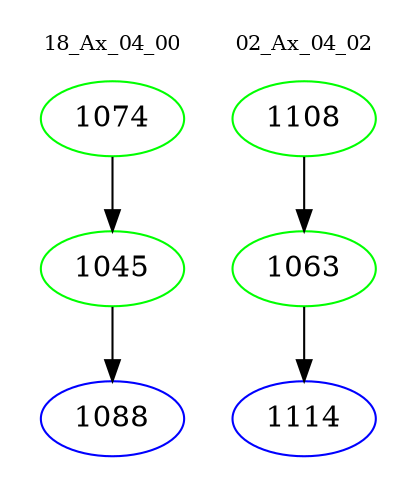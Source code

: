 digraph{
subgraph cluster_0 {
color = white
label = "18_Ax_04_00";
fontsize=10;
T0_1074 [label="1074", color="green"]
T0_1074 -> T0_1045 [color="black"]
T0_1045 [label="1045", color="green"]
T0_1045 -> T0_1088 [color="black"]
T0_1088 [label="1088", color="blue"]
}
subgraph cluster_1 {
color = white
label = "02_Ax_04_02";
fontsize=10;
T1_1108 [label="1108", color="green"]
T1_1108 -> T1_1063 [color="black"]
T1_1063 [label="1063", color="green"]
T1_1063 -> T1_1114 [color="black"]
T1_1114 [label="1114", color="blue"]
}
}
